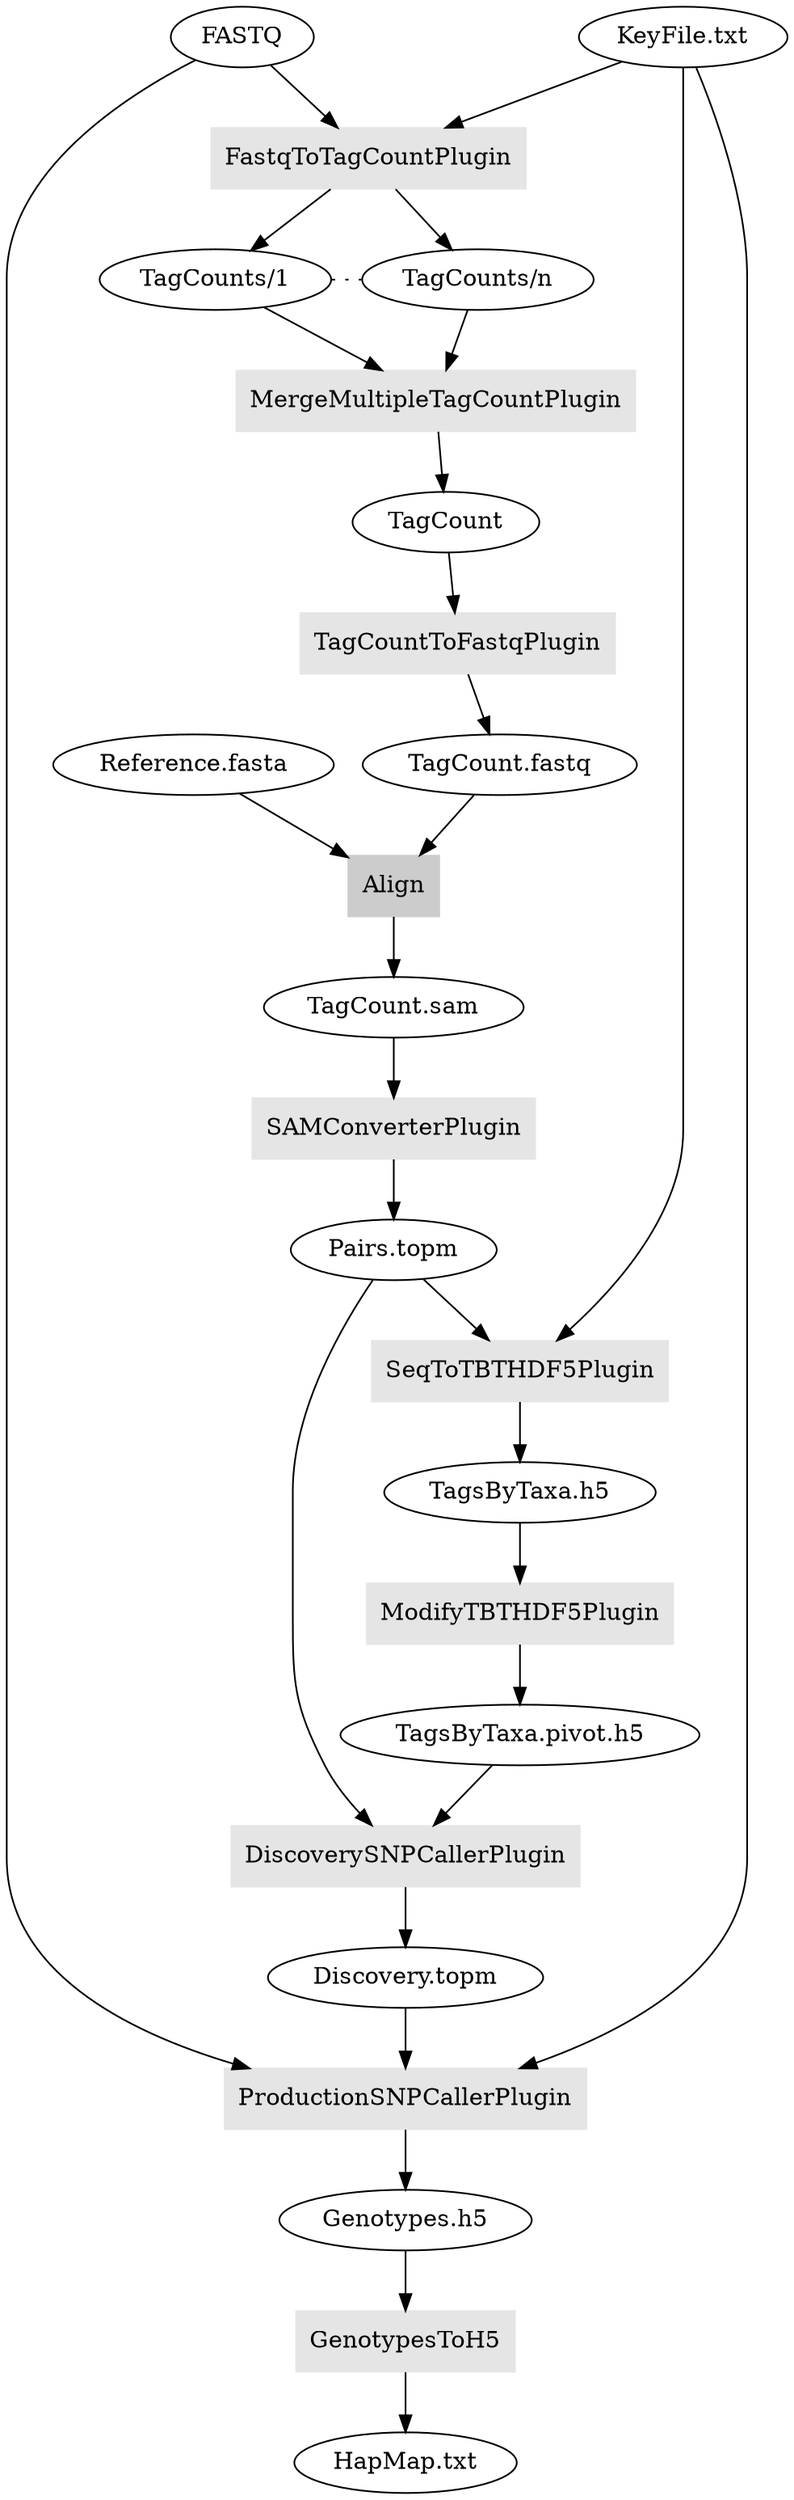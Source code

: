 digraph gbs {
	subgraph {
		node [ shape=box; style=filled, color=grey90; ]
		FastqToTagCountPlugin;
		MergeMultipleTagCountPlugin;
		TagCountToFastqPlugin;
		SAMConverterPlugin;
		SeqToTBTHDF5Plugin;
		ModifyTBTHDF5Plugin;
		DiscoverySNPCallerPlugin;
		ProductionSNPCallerPlugin;
		GenotypesToH5;
		node [ color=grey80; ]
		Align;
	};

	// ################
	FASTQ -> FastqToTagCountPlugin;
	"KeyFile.txt" -> FastqToTagCountPlugin;

	FastqToTagCountPlugin -> "TagCounts/1";
	FastqToTagCountPlugin -> "TagCounts/n";

	// ################
	"TagCounts/1" -> MergeMultipleTagCountPlugin;
	"TagCounts/n" -> MergeMultipleTagCountPlugin;

	{rank=same "TagCounts/1" "TagCounts/n"};
	"TagCounts/1" -> "TagCounts/n" [ style=dotted; dir=none ];

	MergeMultipleTagCountPlugin -> TagCount;

	// ################
	TagCount -> TagCountToFastqPlugin -> "TagCount.fastq";

	// ################
	"Reference.fasta" -> Align;
	"TagCount.fastq" -> Align -> "TagCount.sam";

	// ################
	"TagCount.sam" -> SAMConverterPlugin -> "Pairs.topm";

	// ################
	"KeyFile.txt" -> SeqToTBTHDF5Plugin;
	"Pairs.topm" -> SeqToTBTHDF5Plugin -> "TagsByTaxa.h5";

	// ################
	"TagsByTaxa.h5" -> ModifyTBTHDF5Plugin -> "TagsByTaxa.pivot.h5";

	// ################
	"TagsByTaxa.pivot.h5" -> DiscoverySNPCallerPlugin;
	"Pairs.topm" -> DiscoverySNPCallerPlugin;

	DiscoverySNPCallerPlugin -> "Discovery.topm";

	// ################
	FASTQ -> ProductionSNPCallerPlugin;
	"KeyFile.txt" -> ProductionSNPCallerPlugin;
	"Discovery.topm" -> ProductionSNPCallerPlugin;

	ProductionSNPCallerPlugin -> "Genotypes.h5" -> GenotypesToH5 -> "HapMap.txt";
}
